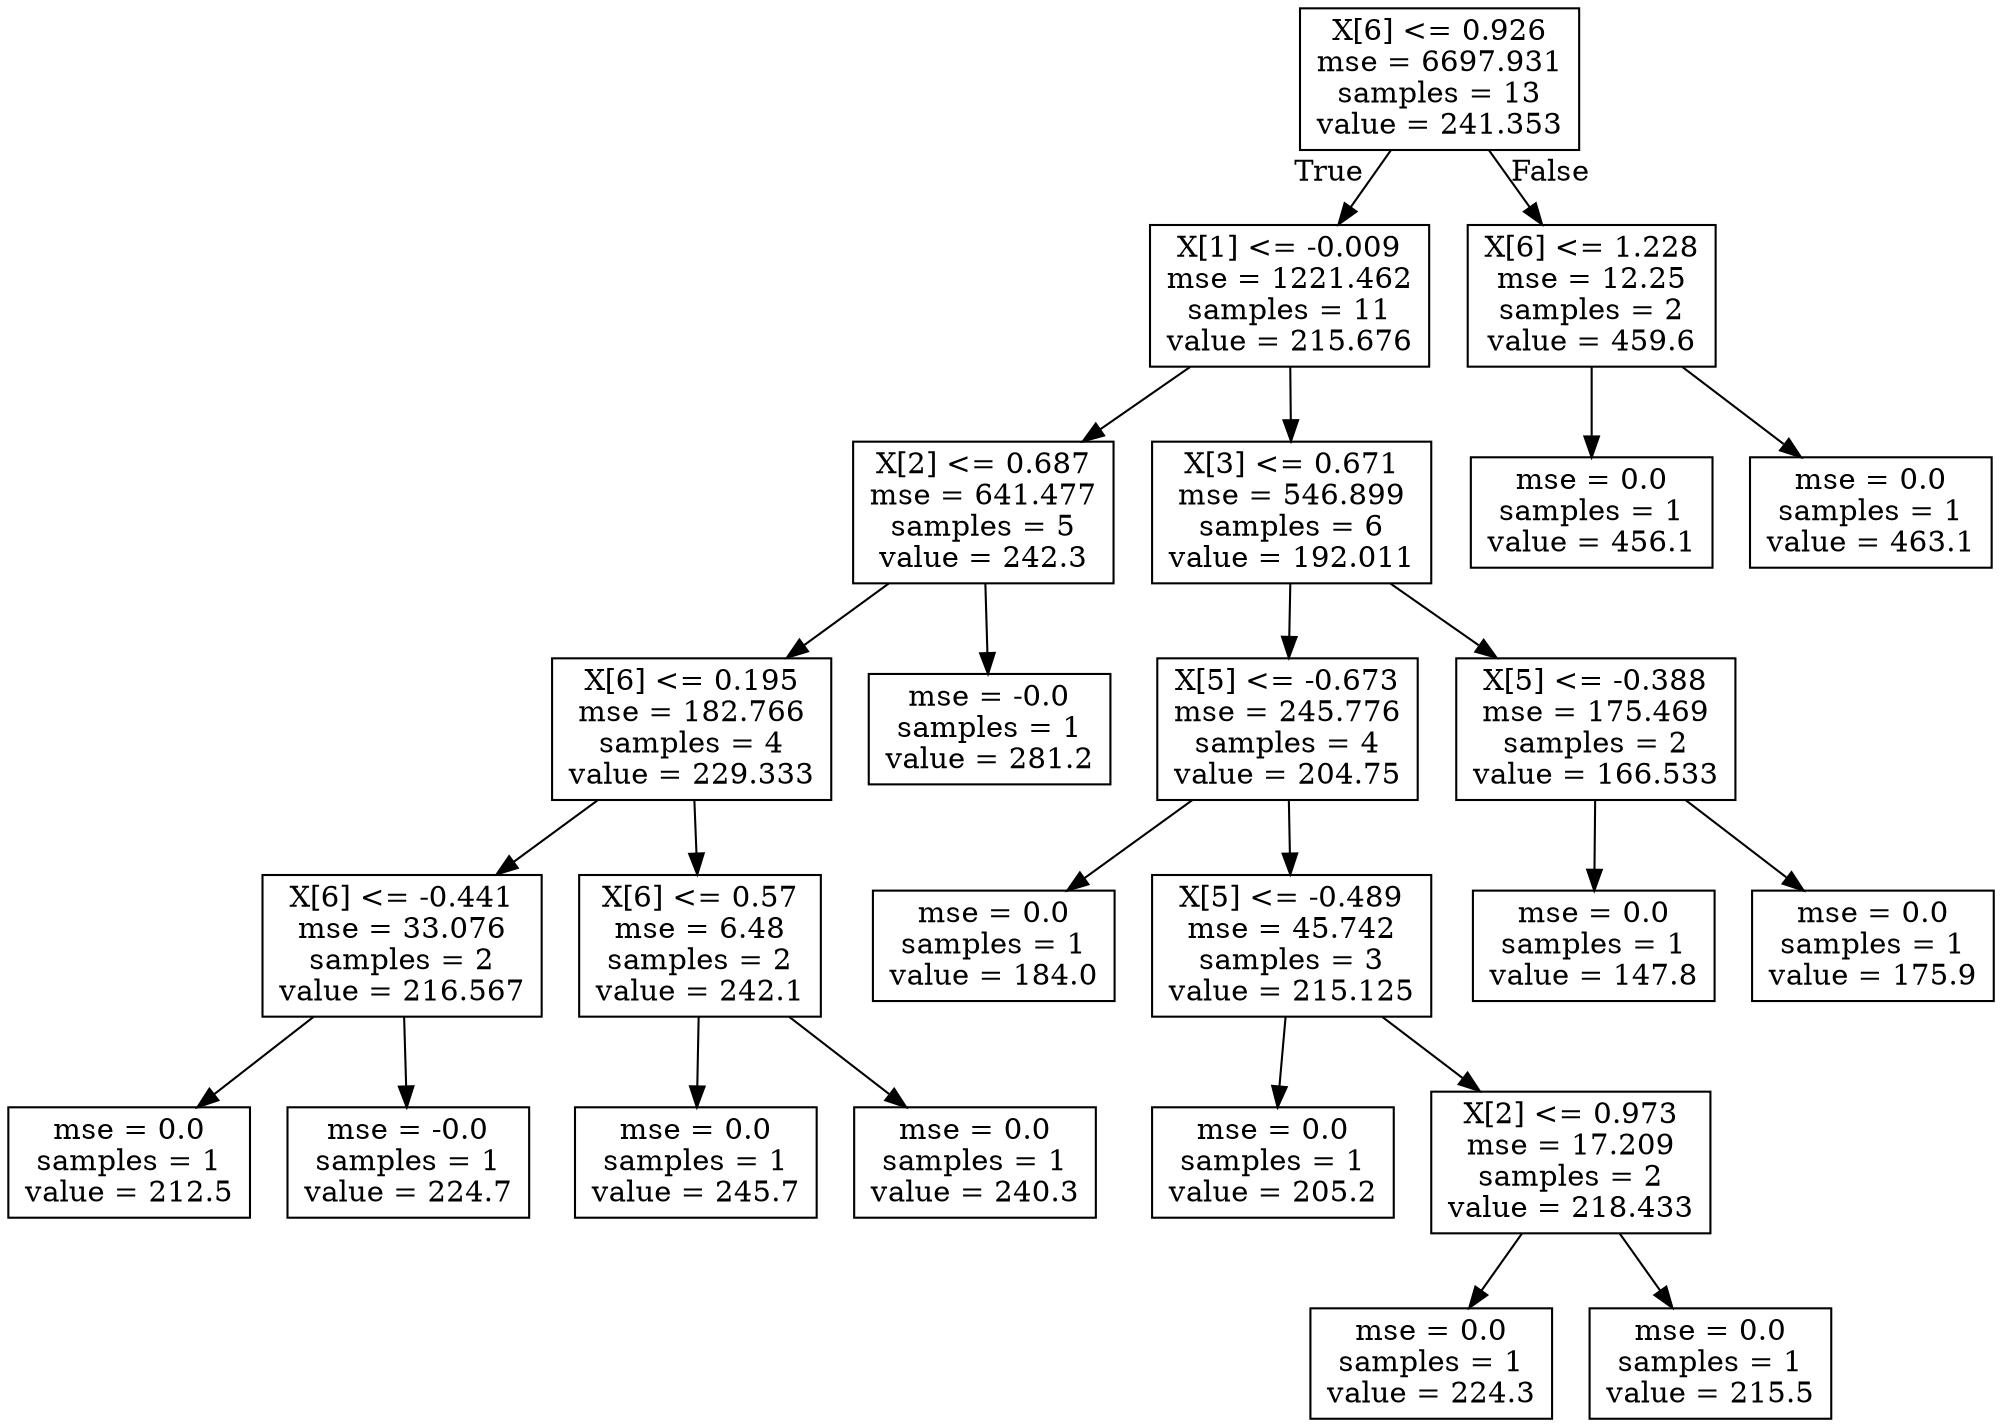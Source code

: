 digraph Tree {
node [shape=box] ;
0 [label="X[6] <= 0.926\nmse = 6697.931\nsamples = 13\nvalue = 241.353"] ;
1 [label="X[1] <= -0.009\nmse = 1221.462\nsamples = 11\nvalue = 215.676"] ;
0 -> 1 [labeldistance=2.5, labelangle=45, headlabel="True"] ;
2 [label="X[2] <= 0.687\nmse = 641.477\nsamples = 5\nvalue = 242.3"] ;
1 -> 2 ;
3 [label="X[6] <= 0.195\nmse = 182.766\nsamples = 4\nvalue = 229.333"] ;
2 -> 3 ;
4 [label="X[6] <= -0.441\nmse = 33.076\nsamples = 2\nvalue = 216.567"] ;
3 -> 4 ;
5 [label="mse = 0.0\nsamples = 1\nvalue = 212.5"] ;
4 -> 5 ;
6 [label="mse = -0.0\nsamples = 1\nvalue = 224.7"] ;
4 -> 6 ;
7 [label="X[6] <= 0.57\nmse = 6.48\nsamples = 2\nvalue = 242.1"] ;
3 -> 7 ;
8 [label="mse = 0.0\nsamples = 1\nvalue = 245.7"] ;
7 -> 8 ;
9 [label="mse = 0.0\nsamples = 1\nvalue = 240.3"] ;
7 -> 9 ;
10 [label="mse = -0.0\nsamples = 1\nvalue = 281.2"] ;
2 -> 10 ;
11 [label="X[3] <= 0.671\nmse = 546.899\nsamples = 6\nvalue = 192.011"] ;
1 -> 11 ;
12 [label="X[5] <= -0.673\nmse = 245.776\nsamples = 4\nvalue = 204.75"] ;
11 -> 12 ;
13 [label="mse = 0.0\nsamples = 1\nvalue = 184.0"] ;
12 -> 13 ;
14 [label="X[5] <= -0.489\nmse = 45.742\nsamples = 3\nvalue = 215.125"] ;
12 -> 14 ;
15 [label="mse = 0.0\nsamples = 1\nvalue = 205.2"] ;
14 -> 15 ;
16 [label="X[2] <= 0.973\nmse = 17.209\nsamples = 2\nvalue = 218.433"] ;
14 -> 16 ;
17 [label="mse = 0.0\nsamples = 1\nvalue = 224.3"] ;
16 -> 17 ;
18 [label="mse = 0.0\nsamples = 1\nvalue = 215.5"] ;
16 -> 18 ;
19 [label="X[5] <= -0.388\nmse = 175.469\nsamples = 2\nvalue = 166.533"] ;
11 -> 19 ;
20 [label="mse = 0.0\nsamples = 1\nvalue = 147.8"] ;
19 -> 20 ;
21 [label="mse = 0.0\nsamples = 1\nvalue = 175.9"] ;
19 -> 21 ;
22 [label="X[6] <= 1.228\nmse = 12.25\nsamples = 2\nvalue = 459.6"] ;
0 -> 22 [labeldistance=2.5, labelangle=-45, headlabel="False"] ;
23 [label="mse = 0.0\nsamples = 1\nvalue = 456.1"] ;
22 -> 23 ;
24 [label="mse = 0.0\nsamples = 1\nvalue = 463.1"] ;
22 -> 24 ;
}
